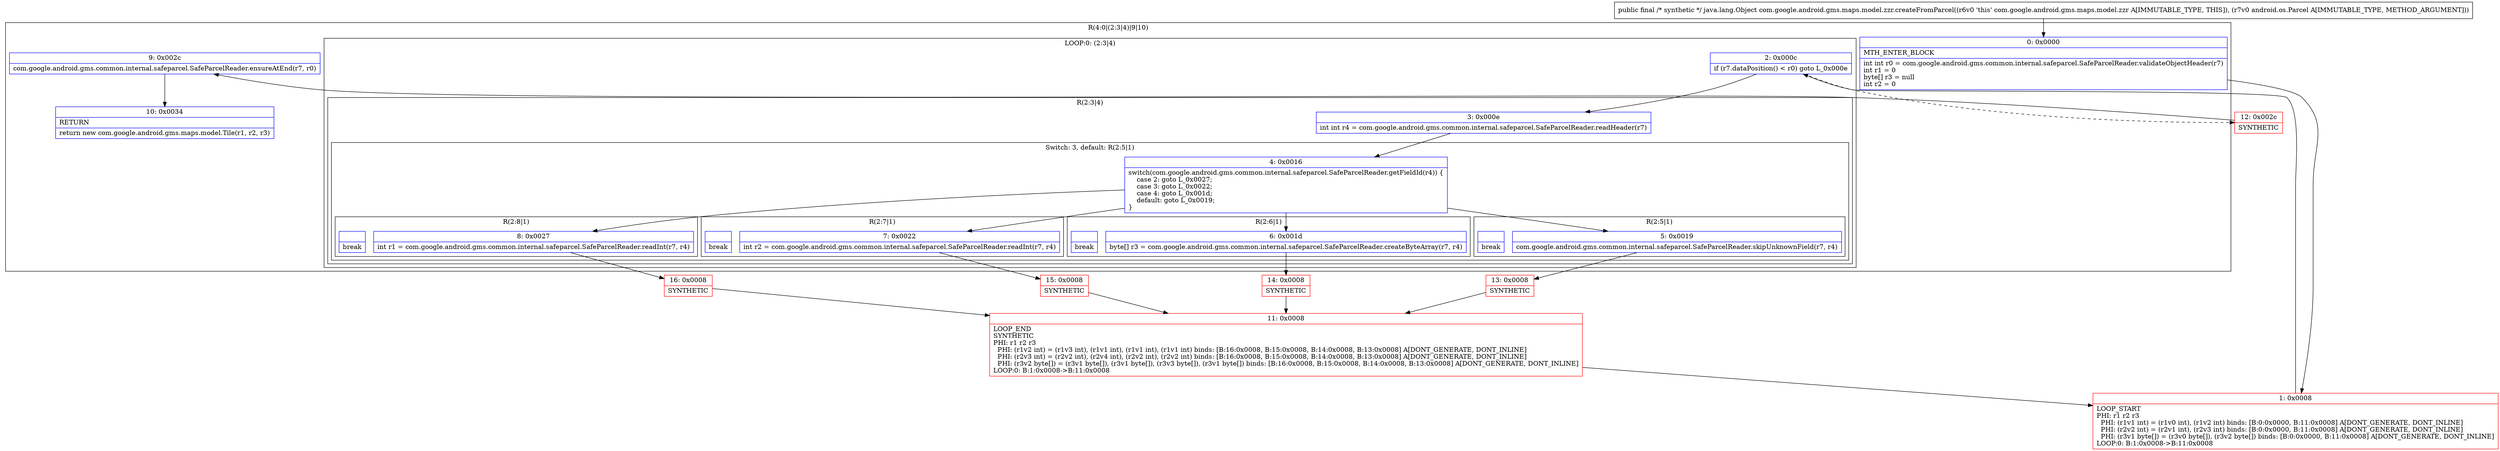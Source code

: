 digraph "CFG forcom.google.android.gms.maps.model.zzr.createFromParcel(Landroid\/os\/Parcel;)Ljava\/lang\/Object;" {
subgraph cluster_Region_771939546 {
label = "R(4:0|(2:3|4)|9|10)";
node [shape=record,color=blue];
Node_0 [shape=record,label="{0\:\ 0x0000|MTH_ENTER_BLOCK\l|int int r0 = com.google.android.gms.common.internal.safeparcel.SafeParcelReader.validateObjectHeader(r7)\lint r1 = 0\lbyte[] r3 = null\lint r2 = 0\l}"];
subgraph cluster_LoopRegion_1994763681 {
label = "LOOP:0: (2:3|4)";
node [shape=record,color=blue];
Node_2 [shape=record,label="{2\:\ 0x000c|if (r7.dataPosition() \< r0) goto L_0x000e\l}"];
subgraph cluster_Region_1315562644 {
label = "R(2:3|4)";
node [shape=record,color=blue];
Node_3 [shape=record,label="{3\:\ 0x000e|int int r4 = com.google.android.gms.common.internal.safeparcel.SafeParcelReader.readHeader(r7)\l}"];
subgraph cluster_SwitchRegion_1693739161 {
label = "Switch: 3, default: R(2:5|1)";
node [shape=record,color=blue];
Node_4 [shape=record,label="{4\:\ 0x0016|switch(com.google.android.gms.common.internal.safeparcel.SafeParcelReader.getFieldId(r4)) \{\l    case 2: goto L_0x0027;\l    case 3: goto L_0x0022;\l    case 4: goto L_0x001d;\l    default: goto L_0x0019;\l\}\l}"];
subgraph cluster_Region_799056626 {
label = "R(2:8|1)";
node [shape=record,color=blue];
Node_8 [shape=record,label="{8\:\ 0x0027|int r1 = com.google.android.gms.common.internal.safeparcel.SafeParcelReader.readInt(r7, r4)\l}"];
Node_InsnContainer_2099771415 [shape=record,label="{|break\l}"];
}
subgraph cluster_Region_356178743 {
label = "R(2:7|1)";
node [shape=record,color=blue];
Node_7 [shape=record,label="{7\:\ 0x0022|int r2 = com.google.android.gms.common.internal.safeparcel.SafeParcelReader.readInt(r7, r4)\l}"];
Node_InsnContainer_1718903289 [shape=record,label="{|break\l}"];
}
subgraph cluster_Region_770057821 {
label = "R(2:6|1)";
node [shape=record,color=blue];
Node_6 [shape=record,label="{6\:\ 0x001d|byte[] r3 = com.google.android.gms.common.internal.safeparcel.SafeParcelReader.createByteArray(r7, r4)\l}"];
Node_InsnContainer_976889529 [shape=record,label="{|break\l}"];
}
subgraph cluster_Region_2025619092 {
label = "R(2:5|1)";
node [shape=record,color=blue];
Node_5 [shape=record,label="{5\:\ 0x0019|com.google.android.gms.common.internal.safeparcel.SafeParcelReader.skipUnknownField(r7, r4)\l}"];
Node_InsnContainer_128734533 [shape=record,label="{|break\l}"];
}
}
}
}
Node_9 [shape=record,label="{9\:\ 0x002c|com.google.android.gms.common.internal.safeparcel.SafeParcelReader.ensureAtEnd(r7, r0)\l}"];
Node_10 [shape=record,label="{10\:\ 0x0034|RETURN\l|return new com.google.android.gms.maps.model.Tile(r1, r2, r3)\l}"];
}
Node_1 [shape=record,color=red,label="{1\:\ 0x0008|LOOP_START\lPHI: r1 r2 r3 \l  PHI: (r1v1 int) = (r1v0 int), (r1v2 int) binds: [B:0:0x0000, B:11:0x0008] A[DONT_GENERATE, DONT_INLINE]\l  PHI: (r2v2 int) = (r2v1 int), (r2v3 int) binds: [B:0:0x0000, B:11:0x0008] A[DONT_GENERATE, DONT_INLINE]\l  PHI: (r3v1 byte[]) = (r3v0 byte[]), (r3v2 byte[]) binds: [B:0:0x0000, B:11:0x0008] A[DONT_GENERATE, DONT_INLINE]\lLOOP:0: B:1:0x0008\-\>B:11:0x0008\l}"];
Node_11 [shape=record,color=red,label="{11\:\ 0x0008|LOOP_END\lSYNTHETIC\lPHI: r1 r2 r3 \l  PHI: (r1v2 int) = (r1v3 int), (r1v1 int), (r1v1 int), (r1v1 int) binds: [B:16:0x0008, B:15:0x0008, B:14:0x0008, B:13:0x0008] A[DONT_GENERATE, DONT_INLINE]\l  PHI: (r2v3 int) = (r2v2 int), (r2v4 int), (r2v2 int), (r2v2 int) binds: [B:16:0x0008, B:15:0x0008, B:14:0x0008, B:13:0x0008] A[DONT_GENERATE, DONT_INLINE]\l  PHI: (r3v2 byte[]) = (r3v1 byte[]), (r3v1 byte[]), (r3v3 byte[]), (r3v1 byte[]) binds: [B:16:0x0008, B:15:0x0008, B:14:0x0008, B:13:0x0008] A[DONT_GENERATE, DONT_INLINE]\lLOOP:0: B:1:0x0008\-\>B:11:0x0008\l}"];
Node_12 [shape=record,color=red,label="{12\:\ 0x002c|SYNTHETIC\l}"];
Node_13 [shape=record,color=red,label="{13\:\ 0x0008|SYNTHETIC\l}"];
Node_14 [shape=record,color=red,label="{14\:\ 0x0008|SYNTHETIC\l}"];
Node_15 [shape=record,color=red,label="{15\:\ 0x0008|SYNTHETIC\l}"];
Node_16 [shape=record,color=red,label="{16\:\ 0x0008|SYNTHETIC\l}"];
MethodNode[shape=record,label="{public final \/* synthetic *\/ java.lang.Object com.google.android.gms.maps.model.zzr.createFromParcel((r6v0 'this' com.google.android.gms.maps.model.zzr A[IMMUTABLE_TYPE, THIS]), (r7v0 android.os.Parcel A[IMMUTABLE_TYPE, METHOD_ARGUMENT])) }"];
MethodNode -> Node_0;
Node_0 -> Node_1;
Node_2 -> Node_3;
Node_2 -> Node_12[style=dashed];
Node_3 -> Node_4;
Node_4 -> Node_5;
Node_4 -> Node_6;
Node_4 -> Node_7;
Node_4 -> Node_8;
Node_8 -> Node_16;
Node_7 -> Node_15;
Node_6 -> Node_14;
Node_5 -> Node_13;
Node_9 -> Node_10;
Node_1 -> Node_2;
Node_11 -> Node_1;
Node_12 -> Node_9;
Node_13 -> Node_11;
Node_14 -> Node_11;
Node_15 -> Node_11;
Node_16 -> Node_11;
}

